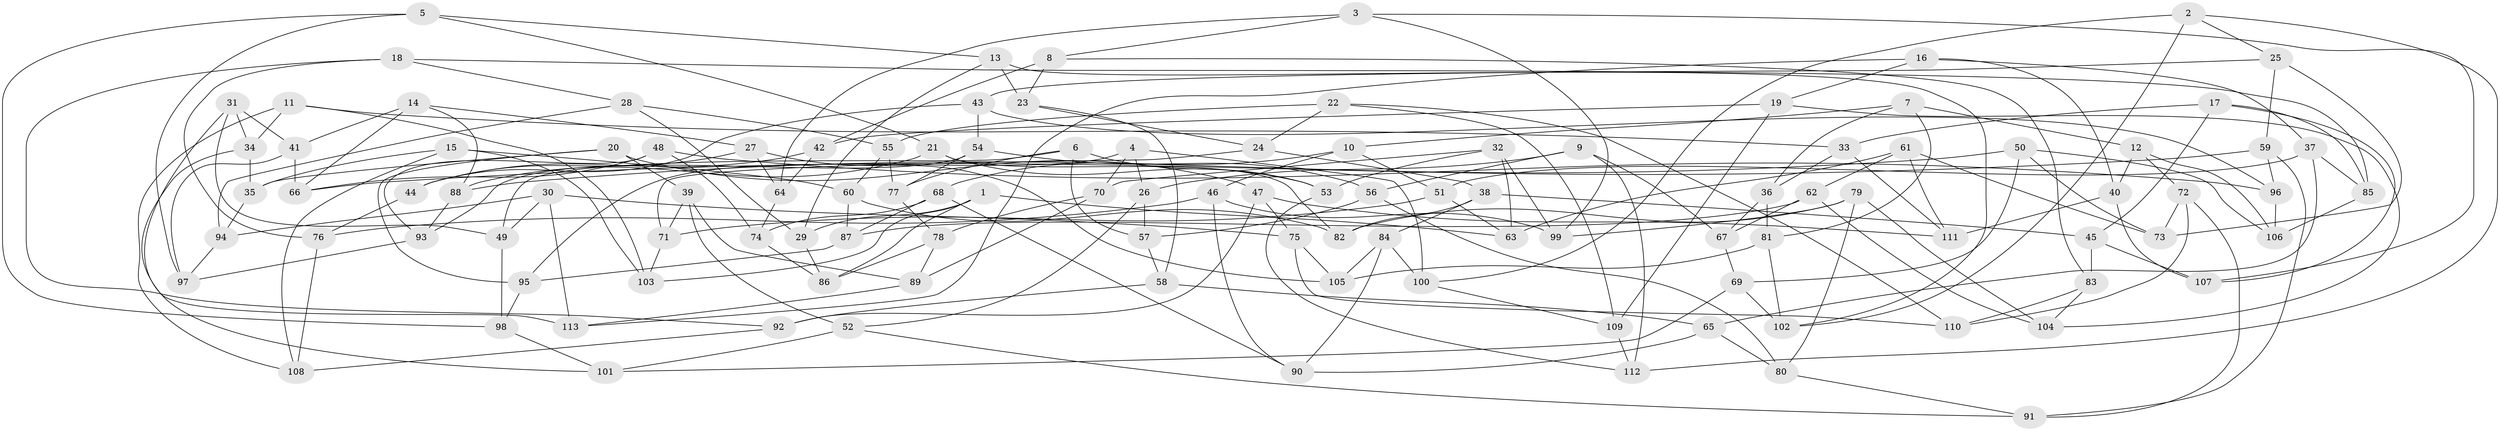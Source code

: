 // coarse degree distribution, {5: 0.0759493670886076, 4: 0.569620253164557, 6: 0.35443037974683544}
// Generated by graph-tools (version 1.1) at 2025/52/02/27/25 19:52:27]
// undirected, 113 vertices, 226 edges
graph export_dot {
graph [start="1"]
  node [color=gray90,style=filled];
  1;
  2;
  3;
  4;
  5;
  6;
  7;
  8;
  9;
  10;
  11;
  12;
  13;
  14;
  15;
  16;
  17;
  18;
  19;
  20;
  21;
  22;
  23;
  24;
  25;
  26;
  27;
  28;
  29;
  30;
  31;
  32;
  33;
  34;
  35;
  36;
  37;
  38;
  39;
  40;
  41;
  42;
  43;
  44;
  45;
  46;
  47;
  48;
  49;
  50;
  51;
  52;
  53;
  54;
  55;
  56;
  57;
  58;
  59;
  60;
  61;
  62;
  63;
  64;
  65;
  66;
  67;
  68;
  69;
  70;
  71;
  72;
  73;
  74;
  75;
  76;
  77;
  78;
  79;
  80;
  81;
  82;
  83;
  84;
  85;
  86;
  87;
  88;
  89;
  90;
  91;
  92;
  93;
  94;
  95;
  96;
  97;
  98;
  99;
  100;
  101;
  102;
  103;
  104;
  105;
  106;
  107;
  108;
  109;
  110;
  111;
  112;
  113;
  1 -- 63;
  1 -- 29;
  1 -- 103;
  1 -- 86;
  2 -- 25;
  2 -- 112;
  2 -- 100;
  2 -- 102;
  3 -- 99;
  3 -- 8;
  3 -- 64;
  3 -- 107;
  4 -- 70;
  4 -- 95;
  4 -- 26;
  4 -- 100;
  5 -- 21;
  5 -- 98;
  5 -- 13;
  5 -- 97;
  6 -- 57;
  6 -- 49;
  6 -- 53;
  6 -- 77;
  7 -- 10;
  7 -- 36;
  7 -- 81;
  7 -- 12;
  8 -- 42;
  8 -- 23;
  8 -- 83;
  9 -- 112;
  9 -- 56;
  9 -- 26;
  9 -- 67;
  10 -- 68;
  10 -- 51;
  10 -- 46;
  11 -- 33;
  11 -- 103;
  11 -- 108;
  11 -- 34;
  12 -- 106;
  12 -- 72;
  12 -- 40;
  13 -- 102;
  13 -- 23;
  13 -- 29;
  14 -- 66;
  14 -- 41;
  14 -- 88;
  14 -- 27;
  15 -- 35;
  15 -- 60;
  15 -- 108;
  15 -- 103;
  16 -- 40;
  16 -- 19;
  16 -- 113;
  16 -- 37;
  17 -- 33;
  17 -- 85;
  17 -- 45;
  17 -- 107;
  18 -- 85;
  18 -- 76;
  18 -- 28;
  18 -- 92;
  19 -- 109;
  19 -- 42;
  19 -- 104;
  20 -- 39;
  20 -- 47;
  20 -- 35;
  20 -- 95;
  21 -- 53;
  21 -- 88;
  21 -- 82;
  22 -- 24;
  22 -- 55;
  22 -- 110;
  22 -- 109;
  23 -- 24;
  23 -- 58;
  24 -- 38;
  24 -- 71;
  25 -- 73;
  25 -- 59;
  25 -- 43;
  26 -- 52;
  26 -- 57;
  27 -- 64;
  27 -- 105;
  27 -- 44;
  28 -- 29;
  28 -- 94;
  28 -- 55;
  29 -- 86;
  30 -- 75;
  30 -- 49;
  30 -- 94;
  30 -- 113;
  31 -- 34;
  31 -- 41;
  31 -- 49;
  31 -- 113;
  32 -- 99;
  32 -- 63;
  32 -- 70;
  32 -- 53;
  33 -- 111;
  33 -- 36;
  34 -- 101;
  34 -- 35;
  35 -- 94;
  36 -- 81;
  36 -- 67;
  37 -- 65;
  37 -- 51;
  37 -- 85;
  38 -- 45;
  38 -- 82;
  38 -- 84;
  39 -- 89;
  39 -- 52;
  39 -- 71;
  40 -- 111;
  40 -- 107;
  41 -- 97;
  41 -- 66;
  42 -- 64;
  42 -- 44;
  43 -- 54;
  43 -- 96;
  43 -- 44;
  44 -- 76;
  45 -- 83;
  45 -- 107;
  46 -- 99;
  46 -- 90;
  46 -- 76;
  47 -- 75;
  47 -- 92;
  47 -- 111;
  48 -- 96;
  48 -- 93;
  48 -- 66;
  48 -- 74;
  49 -- 98;
  50 -- 88;
  50 -- 106;
  50 -- 69;
  50 -- 73;
  51 -- 63;
  51 -- 71;
  52 -- 101;
  52 -- 91;
  53 -- 112;
  54 -- 77;
  54 -- 56;
  54 -- 93;
  55 -- 60;
  55 -- 77;
  56 -- 57;
  56 -- 80;
  57 -- 58;
  58 -- 92;
  58 -- 65;
  59 -- 96;
  59 -- 66;
  59 -- 91;
  60 -- 82;
  60 -- 87;
  61 -- 63;
  61 -- 73;
  61 -- 62;
  61 -- 111;
  62 -- 67;
  62 -- 104;
  62 -- 87;
  64 -- 74;
  65 -- 80;
  65 -- 90;
  67 -- 69;
  68 -- 74;
  68 -- 90;
  68 -- 87;
  69 -- 102;
  69 -- 101;
  70 -- 78;
  70 -- 89;
  71 -- 103;
  72 -- 73;
  72 -- 91;
  72 -- 110;
  74 -- 86;
  75 -- 105;
  75 -- 110;
  76 -- 108;
  77 -- 78;
  78 -- 89;
  78 -- 86;
  79 -- 104;
  79 -- 80;
  79 -- 99;
  79 -- 82;
  80 -- 91;
  81 -- 105;
  81 -- 102;
  83 -- 104;
  83 -- 110;
  84 -- 90;
  84 -- 100;
  84 -- 105;
  85 -- 106;
  87 -- 95;
  88 -- 93;
  89 -- 113;
  92 -- 108;
  93 -- 97;
  94 -- 97;
  95 -- 98;
  96 -- 106;
  98 -- 101;
  100 -- 109;
  109 -- 112;
}

